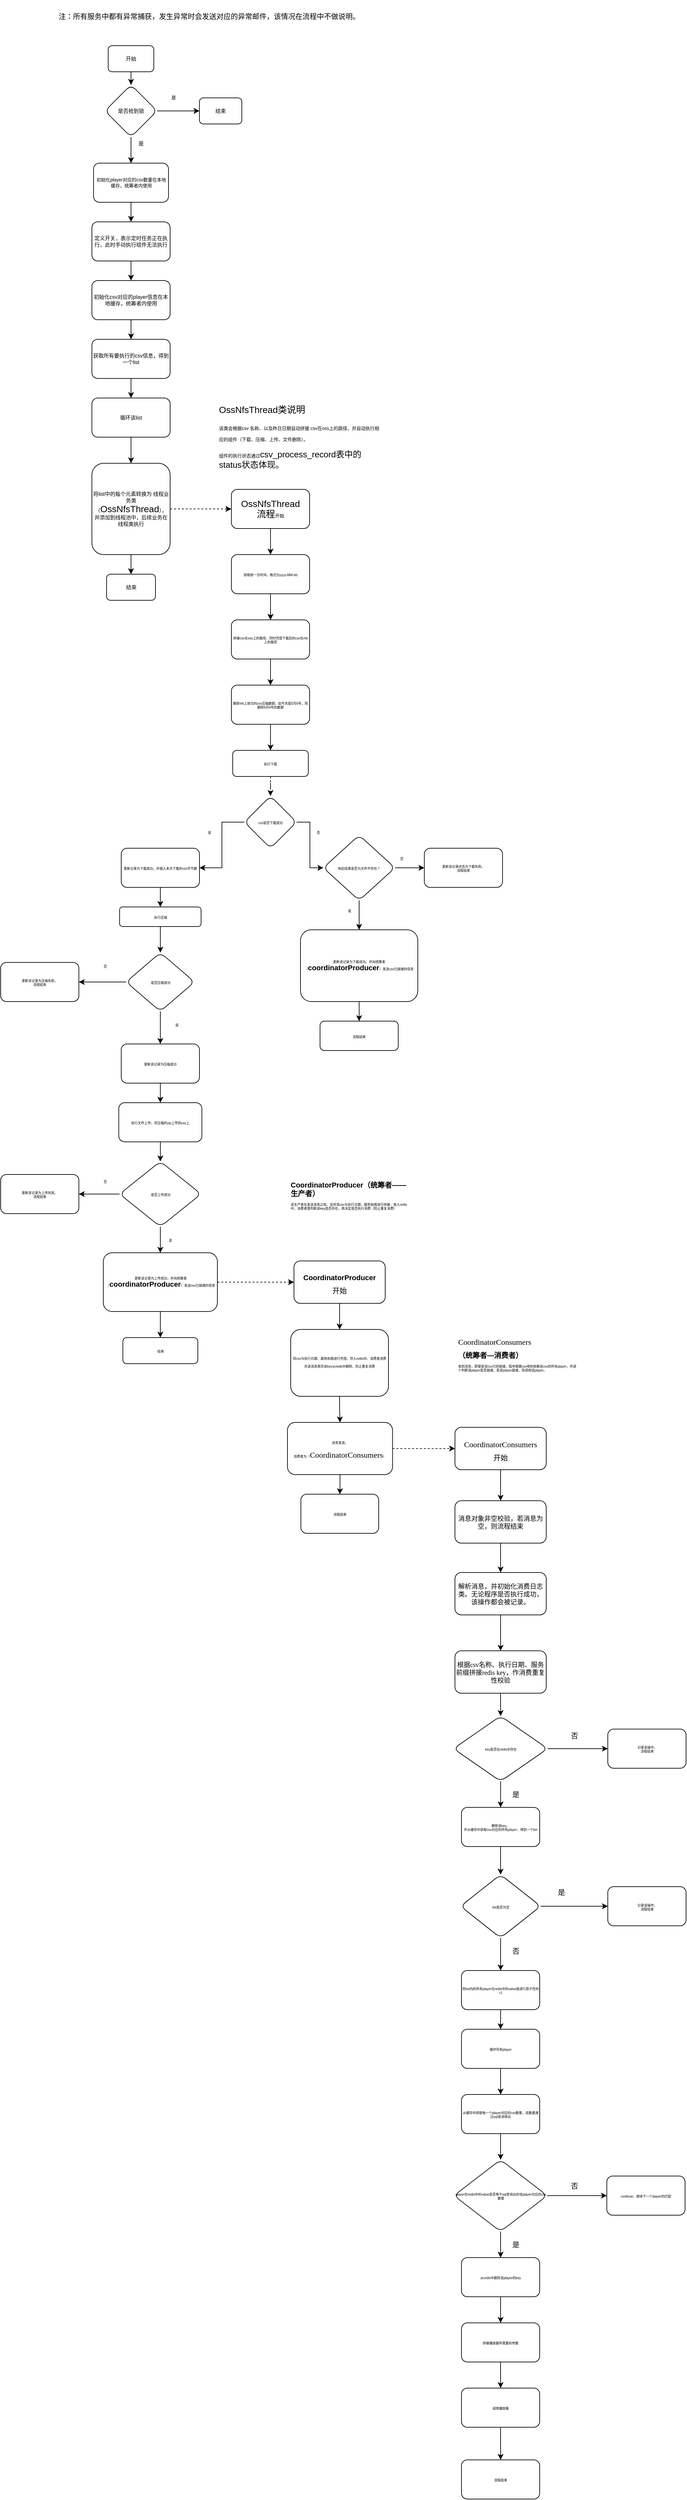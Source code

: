 <mxfile version="16.5.3" type="github">
  <diagram id="C5RBs43oDa-KdzZeNtuy" name="Page-1">
    <mxGraphModel dx="1847" dy="616" grid="1" gridSize="10" guides="1" tooltips="1" connect="1" arrows="1" fold="1" page="1" pageScale="1" pageWidth="827" pageHeight="1169" math="0" shadow="0">
      <root>
        <mxCell id="WIyWlLk6GJQsqaUBKTNV-0" />
        <mxCell id="WIyWlLk6GJQsqaUBKTNV-1" parent="WIyWlLk6GJQsqaUBKTNV-0" />
        <mxCell id="9ICDOCjzjDNLYAUlCZeT-4" value="" style="edgeStyle=orthogonalEdgeStyle;rounded=0;orthogonalLoop=1;jettySize=auto;html=1;fontSize=8;" edge="1" parent="WIyWlLk6GJQsqaUBKTNV-1" source="9ICDOCjzjDNLYAUlCZeT-0" target="9ICDOCjzjDNLYAUlCZeT-3">
          <mxGeometry relative="1" as="geometry" />
        </mxCell>
        <mxCell id="9ICDOCjzjDNLYAUlCZeT-0" value="开始" style="rounded=1;whiteSpace=wrap;html=1;fontSize=8;" vertex="1" parent="WIyWlLk6GJQsqaUBKTNV-1">
          <mxGeometry x="105" y="80" width="70" height="40" as="geometry" />
        </mxCell>
        <mxCell id="9ICDOCjzjDNLYAUlCZeT-9" value="" style="edgeStyle=orthogonalEdgeStyle;rounded=0;orthogonalLoop=1;jettySize=auto;html=1;fontSize=8;" edge="1" parent="WIyWlLk6GJQsqaUBKTNV-1" source="9ICDOCjzjDNLYAUlCZeT-3" target="9ICDOCjzjDNLYAUlCZeT-8">
          <mxGeometry relative="1" as="geometry" />
        </mxCell>
        <mxCell id="9ICDOCjzjDNLYAUlCZeT-17" value="" style="edgeStyle=orthogonalEdgeStyle;rounded=0;orthogonalLoop=1;jettySize=auto;html=1;fontSize=7;" edge="1" parent="WIyWlLk6GJQsqaUBKTNV-1" source="9ICDOCjzjDNLYAUlCZeT-3" target="9ICDOCjzjDNLYAUlCZeT-16">
          <mxGeometry relative="1" as="geometry" />
        </mxCell>
        <mxCell id="9ICDOCjzjDNLYAUlCZeT-3" value="是否抢到锁" style="rhombus;whiteSpace=wrap;html=1;rounded=1;fontSize=8;" vertex="1" parent="WIyWlLk6GJQsqaUBKTNV-1">
          <mxGeometry x="100" y="140" width="80" height="80" as="geometry" />
        </mxCell>
        <mxCell id="9ICDOCjzjDNLYAUlCZeT-12" value="" style="edgeStyle=orthogonalEdgeStyle;rounded=0;orthogonalLoop=1;jettySize=auto;html=1;fontSize=8;" edge="1" parent="WIyWlLk6GJQsqaUBKTNV-1" source="9ICDOCjzjDNLYAUlCZeT-8" target="9ICDOCjzjDNLYAUlCZeT-11">
          <mxGeometry relative="1" as="geometry" />
        </mxCell>
        <mxCell id="9ICDOCjzjDNLYAUlCZeT-8" value="初始化player对应的csv数量在本地缓存，统筹者内使用" style="whiteSpace=wrap;html=1;rounded=1;fontSize=7;" vertex="1" parent="WIyWlLk6GJQsqaUBKTNV-1">
          <mxGeometry x="82.5" y="260" width="115" height="60" as="geometry" />
        </mxCell>
        <mxCell id="9ICDOCjzjDNLYAUlCZeT-10" value="是" style="text;html=1;align=center;verticalAlign=middle;resizable=0;points=[];autosize=1;strokeColor=none;fillColor=none;fontSize=8;" vertex="1" parent="WIyWlLk6GJQsqaUBKTNV-1">
          <mxGeometry x="140" y="220" width="30" height="20" as="geometry" />
        </mxCell>
        <mxCell id="9ICDOCjzjDNLYAUlCZeT-14" value="" style="edgeStyle=orthogonalEdgeStyle;rounded=0;orthogonalLoop=1;jettySize=auto;html=1;fontSize=8;" edge="1" parent="WIyWlLk6GJQsqaUBKTNV-1" source="9ICDOCjzjDNLYAUlCZeT-11" target="9ICDOCjzjDNLYAUlCZeT-13">
          <mxGeometry relative="1" as="geometry" />
        </mxCell>
        <mxCell id="9ICDOCjzjDNLYAUlCZeT-11" value="定义开关，表示定时任务正在执行，此时手动执行组件无法执行" style="whiteSpace=wrap;html=1;rounded=1;fontSize=8;" vertex="1" parent="WIyWlLk6GJQsqaUBKTNV-1">
          <mxGeometry x="80" y="350" width="120" height="60" as="geometry" />
        </mxCell>
        <mxCell id="9ICDOCjzjDNLYAUlCZeT-20" value="" style="edgeStyle=orthogonalEdgeStyle;rounded=0;orthogonalLoop=1;jettySize=auto;html=1;fontSize=7;" edge="1" parent="WIyWlLk6GJQsqaUBKTNV-1" source="9ICDOCjzjDNLYAUlCZeT-13" target="9ICDOCjzjDNLYAUlCZeT-19">
          <mxGeometry relative="1" as="geometry" />
        </mxCell>
        <mxCell id="9ICDOCjzjDNLYAUlCZeT-13" value="&lt;span style=&quot;font-size: 8px;&quot;&gt;初始化csv对应的player信息在本地缓存，统筹者内使用&lt;/span&gt;" style="whiteSpace=wrap;html=1;rounded=1;fontSize=8;" vertex="1" parent="WIyWlLk6GJQsqaUBKTNV-1">
          <mxGeometry x="80" y="440" width="120" height="60" as="geometry" />
        </mxCell>
        <mxCell id="9ICDOCjzjDNLYAUlCZeT-16" value="结束" style="whiteSpace=wrap;html=1;fontSize=8;rounded=1;" vertex="1" parent="WIyWlLk6GJQsqaUBKTNV-1">
          <mxGeometry x="245" y="160" width="65" height="40" as="geometry" />
        </mxCell>
        <mxCell id="9ICDOCjzjDNLYAUlCZeT-18" value="是" style="text;html=1;align=center;verticalAlign=middle;resizable=0;points=[];autosize=1;strokeColor=none;fillColor=none;fontSize=7;" vertex="1" parent="WIyWlLk6GJQsqaUBKTNV-1">
          <mxGeometry x="190" y="155" width="30" height="10" as="geometry" />
        </mxCell>
        <mxCell id="9ICDOCjzjDNLYAUlCZeT-23" value="" style="edgeStyle=orthogonalEdgeStyle;rounded=0;orthogonalLoop=1;jettySize=auto;html=1;fontSize=7;" edge="1" parent="WIyWlLk6GJQsqaUBKTNV-1" source="9ICDOCjzjDNLYAUlCZeT-19" target="9ICDOCjzjDNLYAUlCZeT-22">
          <mxGeometry relative="1" as="geometry" />
        </mxCell>
        <mxCell id="9ICDOCjzjDNLYAUlCZeT-19" value="获取所有要执行的csv信息，得到一个list" style="whiteSpace=wrap;html=1;fontSize=8;rounded=1;" vertex="1" parent="WIyWlLk6GJQsqaUBKTNV-1">
          <mxGeometry x="80" y="530" width="120" height="60" as="geometry" />
        </mxCell>
        <mxCell id="9ICDOCjzjDNLYAUlCZeT-29" value="" style="edgeStyle=orthogonalEdgeStyle;rounded=0;orthogonalLoop=1;jettySize=auto;html=1;fontSize=7;" edge="1" parent="WIyWlLk6GJQsqaUBKTNV-1" source="9ICDOCjzjDNLYAUlCZeT-22" target="9ICDOCjzjDNLYAUlCZeT-28">
          <mxGeometry relative="1" as="geometry" />
        </mxCell>
        <mxCell id="9ICDOCjzjDNLYAUlCZeT-22" value="循环该list" style="whiteSpace=wrap;html=1;fontSize=8;rounded=1;" vertex="1" parent="WIyWlLk6GJQsqaUBKTNV-1">
          <mxGeometry x="80" y="620" width="120" height="60" as="geometry" />
        </mxCell>
        <mxCell id="9ICDOCjzjDNLYAUlCZeT-31" value="" style="edgeStyle=orthogonalEdgeStyle;rounded=0;orthogonalLoop=1;jettySize=auto;html=1;fontSize=7;" edge="1" parent="WIyWlLk6GJQsqaUBKTNV-1" source="9ICDOCjzjDNLYAUlCZeT-28" target="9ICDOCjzjDNLYAUlCZeT-30">
          <mxGeometry relative="1" as="geometry" />
        </mxCell>
        <mxCell id="9ICDOCjzjDNLYAUlCZeT-35" style="edgeStyle=orthogonalEdgeStyle;rounded=0;orthogonalLoop=1;jettySize=auto;html=1;exitX=1;exitY=0.5;exitDx=0;exitDy=0;entryX=0;entryY=0.5;entryDx=0;entryDy=0;fontSize=7;dashed=1;" edge="1" parent="WIyWlLk6GJQsqaUBKTNV-1" source="9ICDOCjzjDNLYAUlCZeT-28" target="9ICDOCjzjDNLYAUlCZeT-34">
          <mxGeometry relative="1" as="geometry" />
        </mxCell>
        <mxCell id="9ICDOCjzjDNLYAUlCZeT-28" value="将list中的每个元素转换为 线程业务类（&lt;span style=&quot;background-color: rgb(255 , 255 , 255) ; font-size: 10.5pt&quot;&gt;OssNfsThread&lt;/span&gt;&lt;span&gt;），并添加到线程池中，后续业务在线程类执行&lt;/span&gt;" style="whiteSpace=wrap;html=1;fontSize=8;rounded=1;" vertex="1" parent="WIyWlLk6GJQsqaUBKTNV-1">
          <mxGeometry x="80" y="720" width="120" height="140" as="geometry" />
        </mxCell>
        <mxCell id="9ICDOCjzjDNLYAUlCZeT-30" value="结束" style="whiteSpace=wrap;html=1;fontSize=8;rounded=1;" vertex="1" parent="WIyWlLk6GJQsqaUBKTNV-1">
          <mxGeometry x="102.5" y="890" width="75" height="40" as="geometry" />
        </mxCell>
        <mxCell id="9ICDOCjzjDNLYAUlCZeT-39" value="" style="edgeStyle=orthogonalEdgeStyle;rounded=0;orthogonalLoop=1;jettySize=auto;html=1;fontSize=13;fontColor=#000000;" edge="1" parent="WIyWlLk6GJQsqaUBKTNV-1" source="9ICDOCjzjDNLYAUlCZeT-34" target="9ICDOCjzjDNLYAUlCZeT-38">
          <mxGeometry relative="1" as="geometry" />
        </mxCell>
        <mxCell id="9ICDOCjzjDNLYAUlCZeT-34" value="&lt;span style=&quot;background-color: rgb(255 , 255 , 255) ; font-size: 10.5pt&quot;&gt;OssNfsThread&lt;br&gt;&lt;/span&gt;&lt;font face=&quot;宋体&quot;&gt;&lt;span style=&quot;font-size: 14px ; background-color: rgb(255 , 255 , 255)&quot;&gt;流程&lt;/span&gt;&lt;/font&gt;开始" style="rounded=1;whiteSpace=wrap;html=1;fontSize=7;" vertex="1" parent="WIyWlLk6GJQsqaUBKTNV-1">
          <mxGeometry x="294" y="760" width="120" height="60" as="geometry" />
        </mxCell>
        <mxCell id="9ICDOCjzjDNLYAUlCZeT-37" value="&lt;span style=&quot;font-size: 14px ; text-align: center ; background-color: rgb(255 , 255 , 255)&quot;&gt;OssNfsThread类说明&lt;/span&gt;&lt;h1&gt;&lt;span style=&quot;font-size: 7px ; font-weight: 400&quot;&gt;该类会根据csv 名称、以及昨日日期自动拼接 csv在oss上的路径，并自动执行相应的组件（下载、压缩、上传、文件删除）。&lt;/span&gt;&lt;/h1&gt;&lt;div&gt;组件的执行状态通过&lt;span style=&quot;background-color: rgb(255 , 255 , 255)&quot;&gt;&lt;font style=&quot;font-size: 13px&quot;&gt;csv_process_record表中的status状态体现。&lt;/font&gt;&lt;/span&gt;&lt;/div&gt;" style="text;html=1;strokeColor=none;fillColor=none;spacing=5;spacingTop=-20;whiteSpace=wrap;overflow=hidden;rounded=0;fontSize=7;" vertex="1" parent="WIyWlLk6GJQsqaUBKTNV-1">
          <mxGeometry x="270" y="640" width="260" height="170" as="geometry" />
        </mxCell>
        <mxCell id="9ICDOCjzjDNLYAUlCZeT-41" value="" style="edgeStyle=orthogonalEdgeStyle;rounded=0;orthogonalLoop=1;jettySize=auto;html=1;dashed=1;fontSize=5;fontColor=#000000;" edge="1" parent="WIyWlLk6GJQsqaUBKTNV-1" source="9ICDOCjzjDNLYAUlCZeT-38" target="9ICDOCjzjDNLYAUlCZeT-40">
          <mxGeometry relative="1" as="geometry" />
        </mxCell>
        <mxCell id="9ICDOCjzjDNLYAUlCZeT-96" value="" style="edgeStyle=orthogonalEdgeStyle;rounded=0;orthogonalLoop=1;jettySize=auto;html=1;fontSize=11;fontColor=#000000;" edge="1" parent="WIyWlLk6GJQsqaUBKTNV-1" source="9ICDOCjzjDNLYAUlCZeT-38" target="9ICDOCjzjDNLYAUlCZeT-40">
          <mxGeometry relative="1" as="geometry" />
        </mxCell>
        <mxCell id="9ICDOCjzjDNLYAUlCZeT-38" value="&lt;span style=&quot;font-size: 5px; background-color: rgb(255, 255, 255);&quot;&gt;获取前一日时间，格式为yyyy-MM-dd&lt;/span&gt;" style="rounded=1;whiteSpace=wrap;html=1;fontSize=5;" vertex="1" parent="WIyWlLk6GJQsqaUBKTNV-1">
          <mxGeometry x="294" y="860" width="120" height="60" as="geometry" />
        </mxCell>
        <mxCell id="9ICDOCjzjDNLYAUlCZeT-43" value="" style="edgeStyle=orthogonalEdgeStyle;rounded=0;orthogonalLoop=1;jettySize=auto;html=1;fontSize=5;fontColor=#000000;" edge="1" parent="WIyWlLk6GJQsqaUBKTNV-1" source="9ICDOCjzjDNLYAUlCZeT-40" target="9ICDOCjzjDNLYAUlCZeT-42">
          <mxGeometry relative="1" as="geometry" />
        </mxCell>
        <mxCell id="9ICDOCjzjDNLYAUlCZeT-40" value="&lt;span style=&quot;background-color: rgb(255 , 255 , 255)&quot;&gt;拼接csv在oss上的路径，同时凭借下载后的csv在nfs上的路径&lt;/span&gt;" style="rounded=1;whiteSpace=wrap;html=1;fontSize=5;" vertex="1" parent="WIyWlLk6GJQsqaUBKTNV-1">
          <mxGeometry x="294" y="960" width="120" height="60" as="geometry" />
        </mxCell>
        <mxCell id="9ICDOCjzjDNLYAUlCZeT-45" value="" style="edgeStyle=orthogonalEdgeStyle;rounded=0;orthogonalLoop=1;jettySize=auto;html=1;fontSize=5;fontColor=#000000;" edge="1" parent="WIyWlLk6GJQsqaUBKTNV-1" source="9ICDOCjzjDNLYAUlCZeT-42" target="9ICDOCjzjDNLYAUlCZeT-44">
          <mxGeometry relative="1" as="geometry" />
        </mxCell>
        <mxCell id="9ICDOCjzjDNLYAUlCZeT-42" value="&lt;span style=&quot;background-color: rgb(255 , 255 , 255)&quot;&gt;删除nfs上前日的csv压缩数据，如今天是5月6号，则删除5月4号的数据&lt;/span&gt;" style="rounded=1;whiteSpace=wrap;html=1;fontSize=5;" vertex="1" parent="WIyWlLk6GJQsqaUBKTNV-1">
          <mxGeometry x="294" y="1060" width="120" height="60" as="geometry" />
        </mxCell>
        <mxCell id="9ICDOCjzjDNLYAUlCZeT-47" value="" style="edgeStyle=orthogonalEdgeStyle;rounded=0;orthogonalLoop=1;jettySize=auto;html=1;dashed=1;fontSize=5;fontColor=#000000;" edge="1" parent="WIyWlLk6GJQsqaUBKTNV-1" source="9ICDOCjzjDNLYAUlCZeT-44" target="9ICDOCjzjDNLYAUlCZeT-46">
          <mxGeometry relative="1" as="geometry" />
        </mxCell>
        <mxCell id="9ICDOCjzjDNLYAUlCZeT-44" value="&lt;span style=&quot;background-color: rgb(255 , 255 , 255)&quot;&gt;执行下载&lt;/span&gt;" style="rounded=1;whiteSpace=wrap;html=1;fontSize=5;" vertex="1" parent="WIyWlLk6GJQsqaUBKTNV-1">
          <mxGeometry x="296" y="1160" width="116" height="40" as="geometry" />
        </mxCell>
        <mxCell id="9ICDOCjzjDNLYAUlCZeT-55" value="" style="edgeStyle=orthogonalEdgeStyle;rounded=0;orthogonalLoop=1;jettySize=auto;html=1;fontSize=5;fontColor=#000000;" edge="1" parent="WIyWlLk6GJQsqaUBKTNV-1" source="9ICDOCjzjDNLYAUlCZeT-46" target="9ICDOCjzjDNLYAUlCZeT-54">
          <mxGeometry relative="1" as="geometry" />
        </mxCell>
        <mxCell id="9ICDOCjzjDNLYAUlCZeT-69" value="" style="edgeStyle=orthogonalEdgeStyle;rounded=0;orthogonalLoop=1;jettySize=auto;html=1;fontSize=5;fontColor=#000000;" edge="1" parent="WIyWlLk6GJQsqaUBKTNV-1" source="9ICDOCjzjDNLYAUlCZeT-46" target="9ICDOCjzjDNLYAUlCZeT-68">
          <mxGeometry relative="1" as="geometry" />
        </mxCell>
        <mxCell id="9ICDOCjzjDNLYAUlCZeT-46" value="csv是否下载成功" style="rhombus;whiteSpace=wrap;html=1;fontSize=5;rounded=1;" vertex="1" parent="WIyWlLk6GJQsqaUBKTNV-1">
          <mxGeometry x="314" y="1230" width="80" height="80" as="geometry" />
        </mxCell>
        <mxCell id="9ICDOCjzjDNLYAUlCZeT-61" value="" style="edgeStyle=orthogonalEdgeStyle;rounded=0;orthogonalLoop=1;jettySize=auto;html=1;fontSize=5;fontColor=#000000;" edge="1" parent="WIyWlLk6GJQsqaUBKTNV-1" source="9ICDOCjzjDNLYAUlCZeT-54" target="9ICDOCjzjDNLYAUlCZeT-60">
          <mxGeometry relative="1" as="geometry" />
        </mxCell>
        <mxCell id="9ICDOCjzjDNLYAUlCZeT-64" value="" style="edgeStyle=orthogonalEdgeStyle;rounded=0;orthogonalLoop=1;jettySize=auto;html=1;fontSize=5;fontColor=#000000;" edge="1" parent="WIyWlLk6GJQsqaUBKTNV-1" source="9ICDOCjzjDNLYAUlCZeT-54" target="9ICDOCjzjDNLYAUlCZeT-63">
          <mxGeometry relative="1" as="geometry" />
        </mxCell>
        <mxCell id="9ICDOCjzjDNLYAUlCZeT-54" value="响应结果是否为文件不存在？" style="rhombus;whiteSpace=wrap;html=1;fontSize=5;rounded=1;" vertex="1" parent="WIyWlLk6GJQsqaUBKTNV-1">
          <mxGeometry x="435" y="1290" width="110" height="100" as="geometry" />
        </mxCell>
        <mxCell id="9ICDOCjzjDNLYAUlCZeT-56" value="否" style="text;html=1;align=center;verticalAlign=middle;resizable=0;points=[];autosize=1;strokeColor=none;fillColor=none;fontSize=5;fontColor=#000000;" vertex="1" parent="WIyWlLk6GJQsqaUBKTNV-1">
          <mxGeometry x="412" y="1280" width="30" height="10" as="geometry" />
        </mxCell>
        <mxCell id="9ICDOCjzjDNLYAUlCZeT-59" value="否" style="text;html=1;align=center;verticalAlign=middle;resizable=0;points=[];autosize=1;strokeColor=none;fillColor=none;fontSize=5;fontColor=#000000;" vertex="1" parent="WIyWlLk6GJQsqaUBKTNV-1">
          <mxGeometry x="540" y="1320" width="30" height="10" as="geometry" />
        </mxCell>
        <mxCell id="9ICDOCjzjDNLYAUlCZeT-60" value="更新该记录状态为下载失败。&lt;br&gt;流程结束" style="whiteSpace=wrap;html=1;fontSize=5;rounded=1;" vertex="1" parent="WIyWlLk6GJQsqaUBKTNV-1">
          <mxGeometry x="590" y="1310" width="120" height="60" as="geometry" />
        </mxCell>
        <mxCell id="9ICDOCjzjDNLYAUlCZeT-67" value="" style="edgeStyle=orthogonalEdgeStyle;rounded=0;orthogonalLoop=1;jettySize=auto;html=1;fontSize=5;fontColor=#000000;" edge="1" parent="WIyWlLk6GJQsqaUBKTNV-1" source="9ICDOCjzjDNLYAUlCZeT-63" target="9ICDOCjzjDNLYAUlCZeT-66">
          <mxGeometry relative="1" as="geometry" />
        </mxCell>
        <mxCell id="9ICDOCjzjDNLYAUlCZeT-63" value="更新该记录为下载成功，并向统筹者（&lt;span style=&quot;font-weight: bold ; background-color: rgb(255 , 255 , 255)&quot;&gt;&lt;font style=&quot;font-size: 11px&quot;&gt;coordinatorProducer&lt;/font&gt;&lt;/span&gt;）发送csv已就绪的信息" style="whiteSpace=wrap;html=1;fontSize=5;rounded=1;" vertex="1" parent="WIyWlLk6GJQsqaUBKTNV-1">
          <mxGeometry x="400" y="1435" width="180" height="110" as="geometry" />
        </mxCell>
        <mxCell id="9ICDOCjzjDNLYAUlCZeT-65" value="是" style="text;html=1;align=center;verticalAlign=middle;resizable=0;points=[];autosize=1;strokeColor=none;fillColor=none;fontSize=5;fontColor=#000000;" vertex="1" parent="WIyWlLk6GJQsqaUBKTNV-1">
          <mxGeometry x="460" y="1400" width="30" height="10" as="geometry" />
        </mxCell>
        <mxCell id="9ICDOCjzjDNLYAUlCZeT-66" value="流程结束" style="whiteSpace=wrap;html=1;fontSize=5;rounded=1;" vertex="1" parent="WIyWlLk6GJQsqaUBKTNV-1">
          <mxGeometry x="430" y="1575" width="120" height="45" as="geometry" />
        </mxCell>
        <mxCell id="9ICDOCjzjDNLYAUlCZeT-72" value="" style="edgeStyle=orthogonalEdgeStyle;rounded=0;orthogonalLoop=1;jettySize=auto;html=1;fontSize=5;fontColor=#000000;" edge="1" parent="WIyWlLk6GJQsqaUBKTNV-1" source="9ICDOCjzjDNLYAUlCZeT-68" target="9ICDOCjzjDNLYAUlCZeT-71">
          <mxGeometry relative="1" as="geometry" />
        </mxCell>
        <mxCell id="9ICDOCjzjDNLYAUlCZeT-68" value="更新记录为下载成功，并插入本次下载的csv字节数" style="whiteSpace=wrap;html=1;fontSize=5;rounded=1;" vertex="1" parent="WIyWlLk6GJQsqaUBKTNV-1">
          <mxGeometry x="125" y="1310" width="120" height="60" as="geometry" />
        </mxCell>
        <mxCell id="9ICDOCjzjDNLYAUlCZeT-70" value="是" style="text;html=1;align=center;verticalAlign=middle;resizable=0;points=[];autosize=1;strokeColor=none;fillColor=none;fontSize=5;fontColor=#000000;" vertex="1" parent="WIyWlLk6GJQsqaUBKTNV-1">
          <mxGeometry x="245" y="1280" width="30" height="10" as="geometry" />
        </mxCell>
        <mxCell id="9ICDOCjzjDNLYAUlCZeT-74" value="" style="edgeStyle=orthogonalEdgeStyle;rounded=0;orthogonalLoop=1;jettySize=auto;html=1;fontSize=5;fontColor=#000000;" edge="1" parent="WIyWlLk6GJQsqaUBKTNV-1" source="9ICDOCjzjDNLYAUlCZeT-71" target="9ICDOCjzjDNLYAUlCZeT-73">
          <mxGeometry relative="1" as="geometry" />
        </mxCell>
        <mxCell id="9ICDOCjzjDNLYAUlCZeT-71" value="执行压缩" style="whiteSpace=wrap;html=1;fontSize=5;rounded=1;" vertex="1" parent="WIyWlLk6GJQsqaUBKTNV-1">
          <mxGeometry x="122.5" y="1400" width="125" height="30" as="geometry" />
        </mxCell>
        <mxCell id="9ICDOCjzjDNLYAUlCZeT-76" value="" style="edgeStyle=orthogonalEdgeStyle;rounded=0;orthogonalLoop=1;jettySize=auto;html=1;fontSize=5;fontColor=#000000;" edge="1" parent="WIyWlLk6GJQsqaUBKTNV-1" source="9ICDOCjzjDNLYAUlCZeT-73" target="9ICDOCjzjDNLYAUlCZeT-75">
          <mxGeometry relative="1" as="geometry" />
        </mxCell>
        <mxCell id="9ICDOCjzjDNLYAUlCZeT-79" value="" style="edgeStyle=orthogonalEdgeStyle;rounded=0;orthogonalLoop=1;jettySize=auto;html=1;fontSize=5;fontColor=#000000;" edge="1" parent="WIyWlLk6GJQsqaUBKTNV-1" source="9ICDOCjzjDNLYAUlCZeT-73" target="9ICDOCjzjDNLYAUlCZeT-78">
          <mxGeometry relative="1" as="geometry" />
        </mxCell>
        <mxCell id="9ICDOCjzjDNLYAUlCZeT-73" value="是否压缩成功" style="rhombus;whiteSpace=wrap;html=1;fontSize=5;rounded=1;" vertex="1" parent="WIyWlLk6GJQsqaUBKTNV-1">
          <mxGeometry x="132.5" y="1470" width="105" height="90" as="geometry" />
        </mxCell>
        <mxCell id="9ICDOCjzjDNLYAUlCZeT-75" value="更新该记录为压缩失败。&lt;br&gt;流程结束" style="whiteSpace=wrap;html=1;fontSize=5;rounded=1;" vertex="1" parent="WIyWlLk6GJQsqaUBKTNV-1">
          <mxGeometry x="-60" y="1485" width="120" height="60" as="geometry" />
        </mxCell>
        <mxCell id="9ICDOCjzjDNLYAUlCZeT-77" value="否" style="text;html=1;align=center;verticalAlign=middle;resizable=0;points=[];autosize=1;strokeColor=none;fillColor=none;fontSize=5;fontColor=#000000;" vertex="1" parent="WIyWlLk6GJQsqaUBKTNV-1">
          <mxGeometry x="85" y="1485" width="30" height="10" as="geometry" />
        </mxCell>
        <mxCell id="9ICDOCjzjDNLYAUlCZeT-82" value="" style="edgeStyle=orthogonalEdgeStyle;rounded=0;orthogonalLoop=1;jettySize=auto;html=1;fontSize=5;fontColor=#000000;" edge="1" parent="WIyWlLk6GJQsqaUBKTNV-1" source="9ICDOCjzjDNLYAUlCZeT-78" target="9ICDOCjzjDNLYAUlCZeT-81">
          <mxGeometry relative="1" as="geometry" />
        </mxCell>
        <mxCell id="9ICDOCjzjDNLYAUlCZeT-78" value="更新该记录为压缩成功" style="whiteSpace=wrap;html=1;fontSize=5;rounded=1;" vertex="1" parent="WIyWlLk6GJQsqaUBKTNV-1">
          <mxGeometry x="125" y="1610" width="120" height="60" as="geometry" />
        </mxCell>
        <mxCell id="9ICDOCjzjDNLYAUlCZeT-80" value="是" style="text;html=1;align=center;verticalAlign=middle;resizable=0;points=[];autosize=1;strokeColor=none;fillColor=none;fontSize=5;fontColor=#000000;" vertex="1" parent="WIyWlLk6GJQsqaUBKTNV-1">
          <mxGeometry x="195" y="1575" width="30" height="10" as="geometry" />
        </mxCell>
        <mxCell id="9ICDOCjzjDNLYAUlCZeT-84" value="" style="edgeStyle=orthogonalEdgeStyle;rounded=0;orthogonalLoop=1;jettySize=auto;html=1;fontSize=5;fontColor=#000000;" edge="1" parent="WIyWlLk6GJQsqaUBKTNV-1" source="9ICDOCjzjDNLYAUlCZeT-81" target="9ICDOCjzjDNLYAUlCZeT-83">
          <mxGeometry relative="1" as="geometry" />
        </mxCell>
        <mxCell id="9ICDOCjzjDNLYAUlCZeT-81" value="执行文件上传，将压缩的zip上传到oss上" style="whiteSpace=wrap;html=1;fontSize=5;rounded=1;" vertex="1" parent="WIyWlLk6GJQsqaUBKTNV-1">
          <mxGeometry x="121.25" y="1700" width="127.5" height="60" as="geometry" />
        </mxCell>
        <mxCell id="9ICDOCjzjDNLYAUlCZeT-86" value="" style="edgeStyle=orthogonalEdgeStyle;rounded=0;orthogonalLoop=1;jettySize=auto;html=1;fontSize=5;fontColor=#000000;" edge="1" parent="WIyWlLk6GJQsqaUBKTNV-1" source="9ICDOCjzjDNLYAUlCZeT-83" target="9ICDOCjzjDNLYAUlCZeT-85">
          <mxGeometry relative="1" as="geometry" />
        </mxCell>
        <mxCell id="9ICDOCjzjDNLYAUlCZeT-89" value="" style="edgeStyle=orthogonalEdgeStyle;rounded=0;orthogonalLoop=1;jettySize=auto;html=1;fontSize=5;fontColor=#000000;" edge="1" parent="WIyWlLk6GJQsqaUBKTNV-1" source="9ICDOCjzjDNLYAUlCZeT-83" target="9ICDOCjzjDNLYAUlCZeT-88">
          <mxGeometry relative="1" as="geometry" />
        </mxCell>
        <mxCell id="9ICDOCjzjDNLYAUlCZeT-83" value="是否上传成功" style="rhombus;whiteSpace=wrap;html=1;fontSize=5;rounded=1;" vertex="1" parent="WIyWlLk6GJQsqaUBKTNV-1">
          <mxGeometry x="122.5" y="1790" width="125" height="100" as="geometry" />
        </mxCell>
        <mxCell id="9ICDOCjzjDNLYAUlCZeT-85" value="更新该记录为上传失败。&lt;br&gt;流程结束" style="whiteSpace=wrap;html=1;fontSize=5;rounded=1;" vertex="1" parent="WIyWlLk6GJQsqaUBKTNV-1">
          <mxGeometry x="-60" y="1810" width="120" height="60" as="geometry" />
        </mxCell>
        <mxCell id="9ICDOCjzjDNLYAUlCZeT-87" value="否&lt;br&gt;" style="text;html=1;align=center;verticalAlign=middle;resizable=0;points=[];autosize=1;strokeColor=none;fillColor=none;fontSize=5;fontColor=#000000;" vertex="1" parent="WIyWlLk6GJQsqaUBKTNV-1">
          <mxGeometry x="85" y="1815" width="30" height="10" as="geometry" />
        </mxCell>
        <mxCell id="9ICDOCjzjDNLYAUlCZeT-92" value="" style="edgeStyle=orthogonalEdgeStyle;rounded=0;orthogonalLoop=1;jettySize=auto;html=1;fontSize=5;fontColor=#000000;" edge="1" parent="WIyWlLk6GJQsqaUBKTNV-1" source="9ICDOCjzjDNLYAUlCZeT-88" target="9ICDOCjzjDNLYAUlCZeT-91">
          <mxGeometry relative="1" as="geometry" />
        </mxCell>
        <mxCell id="9ICDOCjzjDNLYAUlCZeT-95" style="edgeStyle=orthogonalEdgeStyle;rounded=0;orthogonalLoop=1;jettySize=auto;html=1;exitX=1;exitY=0.5;exitDx=0;exitDy=0;dashed=1;fontSize=11;fontColor=#000000;" edge="1" parent="WIyWlLk6GJQsqaUBKTNV-1" source="9ICDOCjzjDNLYAUlCZeT-88" target="9ICDOCjzjDNLYAUlCZeT-93">
          <mxGeometry relative="1" as="geometry" />
        </mxCell>
        <mxCell id="9ICDOCjzjDNLYAUlCZeT-88" value="更新该记录为上传成功，并向统筹者（&lt;span style=&quot;font-weight: bold ; background-color: rgb(255 , 255 , 255)&quot;&gt;&lt;font style=&quot;font-size: 11px&quot;&gt;coordinatorProducer&lt;/font&gt;&lt;/span&gt;&lt;span&gt;）发送csv已就绪的信息&lt;/span&gt;" style="whiteSpace=wrap;html=1;fontSize=5;rounded=1;" vertex="1" parent="WIyWlLk6GJQsqaUBKTNV-1">
          <mxGeometry x="97.5" y="1930" width="175" height="90" as="geometry" />
        </mxCell>
        <mxCell id="9ICDOCjzjDNLYAUlCZeT-90" value="是" style="text;html=1;align=center;verticalAlign=middle;resizable=0;points=[];autosize=1;strokeColor=none;fillColor=none;fontSize=5;fontColor=#000000;" vertex="1" parent="WIyWlLk6GJQsqaUBKTNV-1">
          <mxGeometry x="185" y="1905" width="30" height="10" as="geometry" />
        </mxCell>
        <mxCell id="9ICDOCjzjDNLYAUlCZeT-91" value="结束" style="whiteSpace=wrap;html=1;fontSize=5;rounded=1;" vertex="1" parent="WIyWlLk6GJQsqaUBKTNV-1">
          <mxGeometry x="127.5" y="2060" width="115" height="40" as="geometry" />
        </mxCell>
        <mxCell id="9ICDOCjzjDNLYAUlCZeT-98" value="" style="edgeStyle=orthogonalEdgeStyle;rounded=0;orthogonalLoop=1;jettySize=auto;html=1;fontSize=11;fontColor=#000000;" edge="1" parent="WIyWlLk6GJQsqaUBKTNV-1" source="9ICDOCjzjDNLYAUlCZeT-93" target="9ICDOCjzjDNLYAUlCZeT-97">
          <mxGeometry relative="1" as="geometry" />
        </mxCell>
        <mxCell id="9ICDOCjzjDNLYAUlCZeT-93" value="&lt;h1 style=&quot;text-align: left&quot;&gt;&lt;span style=&quot;font-size: 5px ; text-align: center ; background-color: rgb(255 , 255 , 255)&quot;&gt;&lt;font style=&quot;font-size: 11px&quot;&gt;CoordinatorProducer&lt;/font&gt;&lt;/span&gt;&lt;/h1&gt;&lt;div&gt;&lt;span style=&quot;font-size: 5px ; text-align: center ; background-color: rgb(255 , 255 , 255)&quot;&gt;&lt;font style=&quot;font-size: 11px&quot;&gt;开始&lt;/font&gt;&lt;/span&gt;&lt;/div&gt;" style="rounded=1;whiteSpace=wrap;html=1;fontSize=5;fontColor=#000000;" vertex="1" parent="WIyWlLk6GJQsqaUBKTNV-1">
          <mxGeometry x="390" y="1942.5" width="140" height="65" as="geometry" />
        </mxCell>
        <mxCell id="9ICDOCjzjDNLYAUlCZeT-94" value="&lt;h1&gt;&lt;span style=&quot;font-size: 5px ; text-align: center ; background-color: rgb(255 , 255 , 255)&quot;&gt;&lt;font style=&quot;font-size: 11px&quot;&gt;CoordinatorProducer（统筹者——生产者）&lt;/font&gt;&lt;/span&gt;&lt;br&gt;&lt;/h1&gt;&lt;p&gt;该生产者在发送消息之前，会将该csv与执行日期，服务前缀进行拼接，放入redis中，消费者需判断该key是否存在，再决定是否执行消费（防止重复消费）&lt;/p&gt;" style="text;html=1;strokeColor=none;fillColor=none;spacing=5;spacingTop=-20;whiteSpace=wrap;overflow=hidden;rounded=0;fontSize=5;fontColor=#000000;" vertex="1" parent="WIyWlLk6GJQsqaUBKTNV-1">
          <mxGeometry x="380" y="1822.5" width="190" height="120" as="geometry" />
        </mxCell>
        <mxCell id="9ICDOCjzjDNLYAUlCZeT-100" value="" style="edgeStyle=orthogonalEdgeStyle;rounded=0;orthogonalLoop=1;jettySize=auto;html=1;fontSize=11;fontColor=#000000;" edge="1" parent="WIyWlLk6GJQsqaUBKTNV-1" source="9ICDOCjzjDNLYAUlCZeT-97" target="9ICDOCjzjDNLYAUlCZeT-99">
          <mxGeometry relative="1" as="geometry" />
        </mxCell>
        <mxCell id="9ICDOCjzjDNLYAUlCZeT-97" value="&lt;h1 style=&quot;text-align: center&quot;&gt;&lt;span style=&quot;font-size: 5px ; font-weight: 400&quot;&gt;将csv与执行日期、服务前缀进行凭借，存入redis中。消费者消费完该消息再将该key从reids中删除，防止重复消费&lt;/span&gt;&lt;/h1&gt;&lt;div&gt;&lt;span style=&quot;font-size: 5px ; font-weight: 400&quot;&gt;&lt;br&gt;&lt;/span&gt;&lt;/div&gt;" style="rounded=1;whiteSpace=wrap;html=1;fontSize=5;fontColor=#000000;fontStyle=0" vertex="1" parent="WIyWlLk6GJQsqaUBKTNV-1">
          <mxGeometry x="385" y="2047.5" width="150" height="102.5" as="geometry" />
        </mxCell>
        <mxCell id="9ICDOCjzjDNLYAUlCZeT-102" value="" style="edgeStyle=orthogonalEdgeStyle;rounded=0;orthogonalLoop=1;jettySize=auto;html=1;fontSize=11;fontColor=#000000;" edge="1" parent="WIyWlLk6GJQsqaUBKTNV-1" source="9ICDOCjzjDNLYAUlCZeT-99" target="9ICDOCjzjDNLYAUlCZeT-101">
          <mxGeometry relative="1" as="geometry" />
        </mxCell>
        <mxCell id="9ICDOCjzjDNLYAUlCZeT-105" style="edgeStyle=orthogonalEdgeStyle;rounded=0;orthogonalLoop=1;jettySize=auto;html=1;exitX=1;exitY=0.5;exitDx=0;exitDy=0;fontSize=11;fontColor=#000000;dashed=1;" edge="1" parent="WIyWlLk6GJQsqaUBKTNV-1" source="9ICDOCjzjDNLYAUlCZeT-99" target="9ICDOCjzjDNLYAUlCZeT-103">
          <mxGeometry relative="1" as="geometry" />
        </mxCell>
        <mxCell id="9ICDOCjzjDNLYAUlCZeT-99" value="&lt;h1 style=&quot;text-align: center&quot;&gt;&lt;span style=&quot;font-size: 5px ; font-weight: 400&quot;&gt;消息发送。&lt;/span&gt;&lt;/h1&gt;&lt;div&gt;&lt;span style=&quot;font-size: 5px ; font-weight: 400&quot;&gt;消费者为（&lt;/span&gt;&lt;span style=&quot;background-color: rgb(255 , 255 , 255) ; font-family: &amp;#34;microsoft yahei ui&amp;#34; ; font-size: 9pt&quot;&gt;CoordinatorConsumers&lt;/span&gt;&lt;span&gt;）&lt;/span&gt;&lt;/div&gt;&lt;div&gt;&lt;span style=&quot;font-size: 5px ; font-weight: 400&quot;&gt;&lt;br&gt;&lt;/span&gt;&lt;/div&gt;" style="rounded=1;whiteSpace=wrap;html=1;fontSize=5;fontColor=#000000;fontStyle=0" vertex="1" parent="WIyWlLk6GJQsqaUBKTNV-1">
          <mxGeometry x="380" y="2190" width="161.25" height="80" as="geometry" />
        </mxCell>
        <mxCell id="9ICDOCjzjDNLYAUlCZeT-101" value="流程结束" style="whiteSpace=wrap;html=1;fontSize=5;fontColor=#000000;rounded=1;fontStyle=0;" vertex="1" parent="WIyWlLk6GJQsqaUBKTNV-1">
          <mxGeometry x="400.63" y="2300" width="119.38" height="60" as="geometry" />
        </mxCell>
        <mxCell id="9ICDOCjzjDNLYAUlCZeT-108" value="" style="edgeStyle=orthogonalEdgeStyle;rounded=0;orthogonalLoop=1;jettySize=auto;html=1;fontSize=11;fontColor=#000000;" edge="1" parent="WIyWlLk6GJQsqaUBKTNV-1" source="9ICDOCjzjDNLYAUlCZeT-103" target="9ICDOCjzjDNLYAUlCZeT-107">
          <mxGeometry relative="1" as="geometry" />
        </mxCell>
        <mxCell id="9ICDOCjzjDNLYAUlCZeT-103" value="&lt;h1 style=&quot;text-align: left&quot;&gt;&lt;span style=&quot;font-family: &amp;#34;microsoft yahei ui&amp;#34; ; font-size: 12px ; font-weight: 400 ; text-align: center ; background-color: rgb(255 , 255 , 255)&quot;&gt;CoordinatorConsumers&lt;/span&gt;&lt;br&gt;&lt;/h1&gt;&lt;div&gt;&lt;span style=&quot;font-size: 5px ; text-align: center ; background-color: rgb(255 , 255 , 255)&quot;&gt;&lt;font style=&quot;font-size: 11px&quot;&gt;开始&lt;/font&gt;&lt;/span&gt;&lt;/div&gt;" style="rounded=1;whiteSpace=wrap;html=1;fontSize=5;fontColor=#000000;" vertex="1" parent="WIyWlLk6GJQsqaUBKTNV-1">
          <mxGeometry x="637" y="2197.5" width="140" height="65" as="geometry" />
        </mxCell>
        <mxCell id="9ICDOCjzjDNLYAUlCZeT-104" value="&lt;span style=&quot;font-family: &amp;#34;microsoft yahei ui&amp;#34; ; font-size: 12px ; text-align: center ; background-color: rgb(255 , 255 , 255)&quot;&gt;CoordinatorConsumers&lt;/span&gt;&lt;h1&gt;&lt;span style=&quot;font-size: 5px ; text-align: center ; background-color: rgb(255 , 255 , 255)&quot;&gt;&lt;font style=&quot;font-size: 11px&quot;&gt;（统筹者—消费者）&lt;/font&gt;&lt;/span&gt;&lt;br&gt;&lt;/h1&gt;&lt;p&gt;收到消息，即便是该csv已经就绪，程序根据csv得到依赖该csv的所有player，并逐个判断该player是否就绪，若该player就绪，则调用该player。&lt;/p&gt;" style="text;html=1;strokeColor=none;fillColor=none;spacing=5;spacingTop=-20;whiteSpace=wrap;overflow=hidden;rounded=0;fontSize=5;fontColor=#000000;" vertex="1" parent="WIyWlLk6GJQsqaUBKTNV-1">
          <mxGeometry x="637" y="2070" width="190" height="120" as="geometry" />
        </mxCell>
        <mxCell id="9ICDOCjzjDNLYAUlCZeT-106" value="注：所有服务中都有异常捕获，发生异常时会发送对应的异常邮件，该情况在流程中不做说明。" style="text;html=1;strokeColor=none;fillColor=none;align=center;verticalAlign=middle;whiteSpace=wrap;rounded=0;fontSize=11;fontColor=#000000;" vertex="1" parent="WIyWlLk6GJQsqaUBKTNV-1">
          <mxGeometry x="10" y="10" width="500" height="50" as="geometry" />
        </mxCell>
        <mxCell id="9ICDOCjzjDNLYAUlCZeT-110" value="" style="edgeStyle=orthogonalEdgeStyle;rounded=0;orthogonalLoop=1;jettySize=auto;html=1;fontSize=11;fontColor=#000000;" edge="1" parent="WIyWlLk6GJQsqaUBKTNV-1" source="9ICDOCjzjDNLYAUlCZeT-107" target="9ICDOCjzjDNLYAUlCZeT-109">
          <mxGeometry relative="1" as="geometry" />
        </mxCell>
        <mxCell id="9ICDOCjzjDNLYAUlCZeT-107" value="&lt;h1 style=&quot;text-align: center&quot;&gt;&lt;font face=&quot;microsoft yahei ui&quot;&gt;&lt;span style=&quot;font-weight: 400 ; background-color: rgb(255 , 255 , 255)&quot;&gt;消息对象非空校验，若消息为空，则流程结束&lt;/span&gt;&lt;/font&gt;&lt;/h1&gt;" style="rounded=1;whiteSpace=wrap;html=1;fontSize=5;fontColor=#000000;" vertex="1" parent="WIyWlLk6GJQsqaUBKTNV-1">
          <mxGeometry x="637" y="2310" width="140" height="65" as="geometry" />
        </mxCell>
        <mxCell id="9ICDOCjzjDNLYAUlCZeT-114" value="" style="edgeStyle=orthogonalEdgeStyle;rounded=0;orthogonalLoop=1;jettySize=auto;html=1;fontSize=11;fontColor=#000000;" edge="1" parent="WIyWlLk6GJQsqaUBKTNV-1" source="9ICDOCjzjDNLYAUlCZeT-109" target="9ICDOCjzjDNLYAUlCZeT-113">
          <mxGeometry relative="1" as="geometry" />
        </mxCell>
        <mxCell id="9ICDOCjzjDNLYAUlCZeT-109" value="&lt;h1 style=&quot;text-align: center&quot;&gt;&lt;font face=&quot;microsoft yahei ui&quot;&gt;&lt;span style=&quot;font-weight: 400 ; background-color: rgb(255 , 255 , 255)&quot;&gt;解析消息，并初始化消费日志类。无论程序是否执行成功，该操作都会被记录。&lt;/span&gt;&lt;/font&gt;&lt;/h1&gt;" style="rounded=1;whiteSpace=wrap;html=1;fontSize=5;fontColor=#000000;" vertex="1" parent="WIyWlLk6GJQsqaUBKTNV-1">
          <mxGeometry x="637" y="2420" width="140" height="65" as="geometry" />
        </mxCell>
        <mxCell id="9ICDOCjzjDNLYAUlCZeT-116" value="" style="edgeStyle=orthogonalEdgeStyle;rounded=0;orthogonalLoop=1;jettySize=auto;html=1;fontSize=11;fontColor=#000000;" edge="1" parent="WIyWlLk6GJQsqaUBKTNV-1" source="9ICDOCjzjDNLYAUlCZeT-113" target="9ICDOCjzjDNLYAUlCZeT-115">
          <mxGeometry relative="1" as="geometry" />
        </mxCell>
        <mxCell id="9ICDOCjzjDNLYAUlCZeT-113" value="&lt;h1 style=&quot;text-align: center&quot;&gt;&lt;font face=&quot;microsoft yahei ui&quot;&gt;&lt;span style=&quot;font-weight: 400 ; background-color: rgb(255 , 255 , 255)&quot;&gt;根据csv名称、执行日期、服务前缀拼接redis key，作消费重复性校验&lt;/span&gt;&lt;/font&gt;&lt;/h1&gt;" style="rounded=1;whiteSpace=wrap;html=1;fontSize=5;fontColor=#000000;" vertex="1" parent="WIyWlLk6GJQsqaUBKTNV-1">
          <mxGeometry x="637" y="2540" width="140" height="65" as="geometry" />
        </mxCell>
        <mxCell id="9ICDOCjzjDNLYAUlCZeT-118" value="" style="edgeStyle=orthogonalEdgeStyle;rounded=0;orthogonalLoop=1;jettySize=auto;html=1;fontSize=11;fontColor=#000000;" edge="1" parent="WIyWlLk6GJQsqaUBKTNV-1" source="9ICDOCjzjDNLYAUlCZeT-115" target="9ICDOCjzjDNLYAUlCZeT-117">
          <mxGeometry relative="1" as="geometry" />
        </mxCell>
        <mxCell id="9ICDOCjzjDNLYAUlCZeT-121" value="" style="edgeStyle=orthogonalEdgeStyle;rounded=0;orthogonalLoop=1;jettySize=auto;html=1;fontSize=11;fontColor=#000000;" edge="1" parent="WIyWlLk6GJQsqaUBKTNV-1" source="9ICDOCjzjDNLYAUlCZeT-115" target="9ICDOCjzjDNLYAUlCZeT-120">
          <mxGeometry relative="1" as="geometry" />
        </mxCell>
        <mxCell id="9ICDOCjzjDNLYAUlCZeT-115" value="key是否在redis中存在" style="rhombus;whiteSpace=wrap;html=1;fontSize=5;fontColor=#000000;rounded=1;" vertex="1" parent="WIyWlLk6GJQsqaUBKTNV-1">
          <mxGeometry x="634.75" y="2640" width="144.5" height="100" as="geometry" />
        </mxCell>
        <mxCell id="9ICDOCjzjDNLYAUlCZeT-117" value="记录该操作。&lt;br&gt;流程结束" style="whiteSpace=wrap;html=1;fontSize=5;fontColor=#000000;rounded=1;" vertex="1" parent="WIyWlLk6GJQsqaUBKTNV-1">
          <mxGeometry x="871.5" y="2660" width="120" height="60" as="geometry" />
        </mxCell>
        <mxCell id="9ICDOCjzjDNLYAUlCZeT-119" value="否" style="text;html=1;align=center;verticalAlign=middle;resizable=0;points=[];autosize=1;strokeColor=none;fillColor=none;fontSize=11;fontColor=#000000;" vertex="1" parent="WIyWlLk6GJQsqaUBKTNV-1">
          <mxGeometry x="805" y="2660" width="30" height="20" as="geometry" />
        </mxCell>
        <mxCell id="9ICDOCjzjDNLYAUlCZeT-124" value="" style="edgeStyle=orthogonalEdgeStyle;rounded=0;orthogonalLoop=1;jettySize=auto;html=1;fontSize=11;fontColor=#000000;" edge="1" parent="WIyWlLk6GJQsqaUBKTNV-1" source="9ICDOCjzjDNLYAUlCZeT-120" target="9ICDOCjzjDNLYAUlCZeT-123">
          <mxGeometry relative="1" as="geometry" />
        </mxCell>
        <mxCell id="9ICDOCjzjDNLYAUlCZeT-120" value="删除该key。&lt;br&gt;并从缓存中获取csv对应的所有player，得到一个list" style="whiteSpace=wrap;html=1;fontSize=5;fontColor=#000000;rounded=1;" vertex="1" parent="WIyWlLk6GJQsqaUBKTNV-1">
          <mxGeometry x="647" y="2780" width="120" height="60" as="geometry" />
        </mxCell>
        <mxCell id="9ICDOCjzjDNLYAUlCZeT-122" value="是" style="text;html=1;align=center;verticalAlign=middle;resizable=0;points=[];autosize=1;strokeColor=none;fillColor=none;fontSize=11;fontColor=#000000;" vertex="1" parent="WIyWlLk6GJQsqaUBKTNV-1">
          <mxGeometry x="715" y="2750" width="30" height="20" as="geometry" />
        </mxCell>
        <mxCell id="9ICDOCjzjDNLYAUlCZeT-126" value="" style="edgeStyle=orthogonalEdgeStyle;rounded=0;orthogonalLoop=1;jettySize=auto;html=1;fontSize=11;fontColor=#000000;" edge="1" parent="WIyWlLk6GJQsqaUBKTNV-1" source="9ICDOCjzjDNLYAUlCZeT-123" target="9ICDOCjzjDNLYAUlCZeT-125">
          <mxGeometry relative="1" as="geometry" />
        </mxCell>
        <mxCell id="9ICDOCjzjDNLYAUlCZeT-129" value="" style="edgeStyle=orthogonalEdgeStyle;rounded=0;orthogonalLoop=1;jettySize=auto;html=1;fontSize=11;fontColor=#000000;" edge="1" parent="WIyWlLk6GJQsqaUBKTNV-1" source="9ICDOCjzjDNLYAUlCZeT-123" target="9ICDOCjzjDNLYAUlCZeT-128">
          <mxGeometry relative="1" as="geometry" />
        </mxCell>
        <mxCell id="9ICDOCjzjDNLYAUlCZeT-123" value="list是否为空" style="rhombus;whiteSpace=wrap;html=1;fontSize=5;fontColor=#000000;rounded=1;" vertex="1" parent="WIyWlLk6GJQsqaUBKTNV-1">
          <mxGeometry x="645.5" y="2883" width="123" height="97" as="geometry" />
        </mxCell>
        <mxCell id="9ICDOCjzjDNLYAUlCZeT-125" value="记录该操作。&lt;br&gt;流程结束" style="whiteSpace=wrap;html=1;fontSize=5;fontColor=#000000;rounded=1;" vertex="1" parent="WIyWlLk6GJQsqaUBKTNV-1">
          <mxGeometry x="871.5" y="2901.5" width="120" height="60" as="geometry" />
        </mxCell>
        <mxCell id="9ICDOCjzjDNLYAUlCZeT-127" value="是" style="text;html=1;align=center;verticalAlign=middle;resizable=0;points=[];autosize=1;strokeColor=none;fillColor=none;fontSize=11;fontColor=#000000;" vertex="1" parent="WIyWlLk6GJQsqaUBKTNV-1">
          <mxGeometry x="785" y="2900" width="30" height="20" as="geometry" />
        </mxCell>
        <mxCell id="9ICDOCjzjDNLYAUlCZeT-132" value="" style="edgeStyle=orthogonalEdgeStyle;rounded=0;orthogonalLoop=1;jettySize=auto;html=1;fontSize=11;fontColor=#000000;" edge="1" parent="WIyWlLk6GJQsqaUBKTNV-1" source="9ICDOCjzjDNLYAUlCZeT-128" target="9ICDOCjzjDNLYAUlCZeT-131">
          <mxGeometry relative="1" as="geometry" />
        </mxCell>
        <mxCell id="9ICDOCjzjDNLYAUlCZeT-128" value="将list内的所有player在redis中的value值进行原子性的+1" style="whiteSpace=wrap;html=1;fontSize=5;fontColor=#000000;rounded=1;" vertex="1" parent="WIyWlLk6GJQsqaUBKTNV-1">
          <mxGeometry x="647" y="3030" width="120" height="60" as="geometry" />
        </mxCell>
        <mxCell id="9ICDOCjzjDNLYAUlCZeT-130" value="否" style="text;html=1;align=center;verticalAlign=middle;resizable=0;points=[];autosize=1;strokeColor=none;fillColor=none;fontSize=11;fontColor=#000000;" vertex="1" parent="WIyWlLk6GJQsqaUBKTNV-1">
          <mxGeometry x="715" y="2990" width="30" height="20" as="geometry" />
        </mxCell>
        <mxCell id="9ICDOCjzjDNLYAUlCZeT-136" value="" style="edgeStyle=orthogonalEdgeStyle;rounded=0;orthogonalLoop=1;jettySize=auto;html=1;fontSize=11;fontColor=#000000;" edge="1" parent="WIyWlLk6GJQsqaUBKTNV-1" source="9ICDOCjzjDNLYAUlCZeT-131" target="9ICDOCjzjDNLYAUlCZeT-135">
          <mxGeometry relative="1" as="geometry" />
        </mxCell>
        <mxCell id="9ICDOCjzjDNLYAUlCZeT-131" value="循环所有player" style="whiteSpace=wrap;html=1;fontSize=5;fontColor=#000000;rounded=1;" vertex="1" parent="WIyWlLk6GJQsqaUBKTNV-1">
          <mxGeometry x="647" y="3120" width="120" height="60" as="geometry" />
        </mxCell>
        <mxCell id="9ICDOCjzjDNLYAUlCZeT-138" value="" style="edgeStyle=orthogonalEdgeStyle;rounded=0;orthogonalLoop=1;jettySize=auto;html=1;fontSize=11;fontColor=#000000;" edge="1" parent="WIyWlLk6GJQsqaUBKTNV-1" source="9ICDOCjzjDNLYAUlCZeT-135" target="9ICDOCjzjDNLYAUlCZeT-137">
          <mxGeometry relative="1" as="geometry" />
        </mxCell>
        <mxCell id="9ICDOCjzjDNLYAUlCZeT-135" value="从缓存中获取每一个player对应的csv数量，该数量通过sql查询得出" style="whiteSpace=wrap;html=1;fontSize=5;fontColor=#000000;rounded=1;" vertex="1" parent="WIyWlLk6GJQsqaUBKTNV-1">
          <mxGeometry x="647" y="3220" width="120" height="60" as="geometry" />
        </mxCell>
        <mxCell id="9ICDOCjzjDNLYAUlCZeT-140" value="" style="edgeStyle=orthogonalEdgeStyle;rounded=0;orthogonalLoop=1;jettySize=auto;html=1;fontSize=11;fontColor=#000000;" edge="1" parent="WIyWlLk6GJQsqaUBKTNV-1" source="9ICDOCjzjDNLYAUlCZeT-137" target="9ICDOCjzjDNLYAUlCZeT-139">
          <mxGeometry relative="1" as="geometry" />
        </mxCell>
        <mxCell id="9ICDOCjzjDNLYAUlCZeT-143" value="" style="edgeStyle=orthogonalEdgeStyle;rounded=0;orthogonalLoop=1;jettySize=auto;html=1;fontSize=11;fontColor=#000000;" edge="1" parent="WIyWlLk6GJQsqaUBKTNV-1" source="9ICDOCjzjDNLYAUlCZeT-137" target="9ICDOCjzjDNLYAUlCZeT-142">
          <mxGeometry relative="1" as="geometry" />
        </mxCell>
        <mxCell id="9ICDOCjzjDNLYAUlCZeT-137" value="player在redis中的value是否等于sql查询出的该player对应的csv数量" style="rhombus;whiteSpace=wrap;html=1;fontSize=5;fontColor=#000000;rounded=1;" vertex="1" parent="WIyWlLk6GJQsqaUBKTNV-1">
          <mxGeometry x="635.5" y="3320" width="143" height="110" as="geometry" />
        </mxCell>
        <mxCell id="9ICDOCjzjDNLYAUlCZeT-139" value="continue，继续下一个player的匹配" style="whiteSpace=wrap;html=1;fontSize=5;fontColor=#000000;rounded=1;" vertex="1" parent="WIyWlLk6GJQsqaUBKTNV-1">
          <mxGeometry x="870" y="3345" width="120" height="60" as="geometry" />
        </mxCell>
        <mxCell id="9ICDOCjzjDNLYAUlCZeT-141" value="否" style="text;html=1;align=center;verticalAlign=middle;resizable=0;points=[];autosize=1;strokeColor=none;fillColor=none;fontSize=11;fontColor=#000000;" vertex="1" parent="WIyWlLk6GJQsqaUBKTNV-1">
          <mxGeometry x="805" y="3350" width="30" height="20" as="geometry" />
        </mxCell>
        <mxCell id="9ICDOCjzjDNLYAUlCZeT-146" value="" style="edgeStyle=orthogonalEdgeStyle;rounded=0;orthogonalLoop=1;jettySize=auto;html=1;fontSize=11;fontColor=#000000;" edge="1" parent="WIyWlLk6GJQsqaUBKTNV-1" source="9ICDOCjzjDNLYAUlCZeT-142" target="9ICDOCjzjDNLYAUlCZeT-145">
          <mxGeometry relative="1" as="geometry" />
        </mxCell>
        <mxCell id="9ICDOCjzjDNLYAUlCZeT-142" value="从redis中删除该player的key" style="whiteSpace=wrap;html=1;fontSize=5;fontColor=#000000;rounded=1;" vertex="1" parent="WIyWlLk6GJQsqaUBKTNV-1">
          <mxGeometry x="647" y="3470" width="120" height="60" as="geometry" />
        </mxCell>
        <mxCell id="9ICDOCjzjDNLYAUlCZeT-144" value="是" style="text;html=1;align=center;verticalAlign=middle;resizable=0;points=[];autosize=1;strokeColor=none;fillColor=none;fontSize=11;fontColor=#000000;" vertex="1" parent="WIyWlLk6GJQsqaUBKTNV-1">
          <mxGeometry x="715" y="3440" width="30" height="20" as="geometry" />
        </mxCell>
        <mxCell id="9ICDOCjzjDNLYAUlCZeT-148" value="" style="edgeStyle=orthogonalEdgeStyle;rounded=0;orthogonalLoop=1;jettySize=auto;html=1;fontSize=11;fontColor=#000000;" edge="1" parent="WIyWlLk6GJQsqaUBKTNV-1" source="9ICDOCjzjDNLYAUlCZeT-145" target="9ICDOCjzjDNLYAUlCZeT-147">
          <mxGeometry relative="1" as="geometry" />
        </mxCell>
        <mxCell id="9ICDOCjzjDNLYAUlCZeT-145" value="拼接播放器所需要的参数" style="whiteSpace=wrap;html=1;fontSize=5;fontColor=#000000;rounded=1;" vertex="1" parent="WIyWlLk6GJQsqaUBKTNV-1">
          <mxGeometry x="647" y="3570" width="120" height="60" as="geometry" />
        </mxCell>
        <mxCell id="9ICDOCjzjDNLYAUlCZeT-150" value="" style="edgeStyle=orthogonalEdgeStyle;rounded=0;orthogonalLoop=1;jettySize=auto;html=1;fontSize=11;fontColor=#000000;" edge="1" parent="WIyWlLk6GJQsqaUBKTNV-1" source="9ICDOCjzjDNLYAUlCZeT-147" target="9ICDOCjzjDNLYAUlCZeT-149">
          <mxGeometry relative="1" as="geometry" />
        </mxCell>
        <mxCell id="9ICDOCjzjDNLYAUlCZeT-147" value="调用播放器" style="whiteSpace=wrap;html=1;fontSize=5;fontColor=#000000;rounded=1;" vertex="1" parent="WIyWlLk6GJQsqaUBKTNV-1">
          <mxGeometry x="647" y="3670" width="120" height="60" as="geometry" />
        </mxCell>
        <mxCell id="9ICDOCjzjDNLYAUlCZeT-149" value="流程结束" style="whiteSpace=wrap;html=1;fontSize=5;fontColor=#000000;rounded=1;" vertex="1" parent="WIyWlLk6GJQsqaUBKTNV-1">
          <mxGeometry x="647" y="3780" width="120" height="60" as="geometry" />
        </mxCell>
      </root>
    </mxGraphModel>
  </diagram>
</mxfile>
